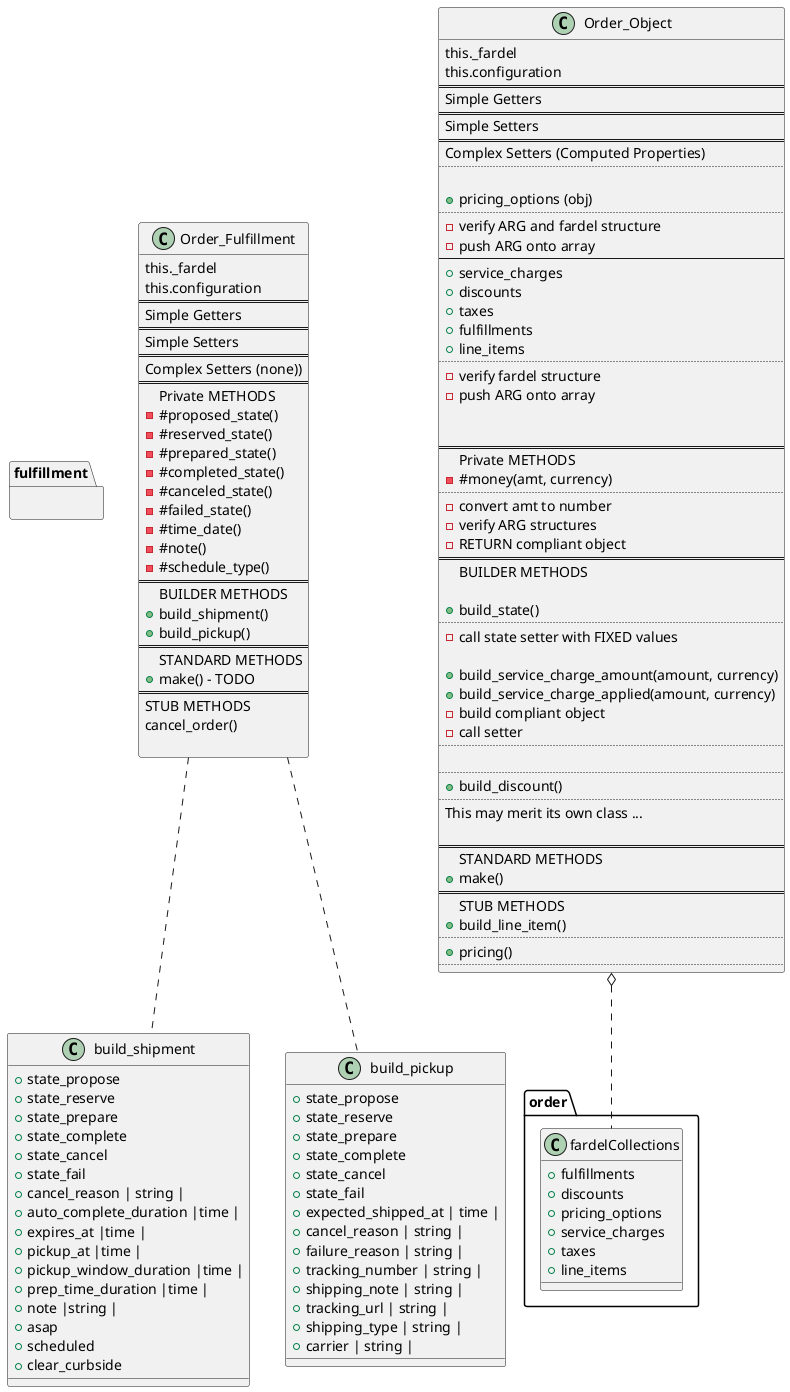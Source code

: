 @startuml
'https://plantuml.com/class-diagram


namespace fulfillment {
.Order_Fulfillment .. .build_shipment
.Order_Fulfillment .. .build_pickup
}

namespace order {
.Order_Object o.. fardelCollections

object fardelCollections{
  + fulfillments
  + discounts
  + pricing_options
  + service_charges
  + taxes
  + line_items
}

}


class Order_Object{
this._fardel
this.configuration
==
Simple Getters
==
Simple Setters
==
Complex Setters (Computed Properties)
..

+ pricing_options (obj)
..
- verify ARG and fardel structure
- push ARG onto array
--
+ service_charges
+ discounts
+ taxes
+ fulfillments
+ line_items
..
- verify fardel structure
- push ARG onto array


==
Private METHODS
- #money(amt, currency)
..
-convert amt to number
- verify ARG structures
- RETURN compliant object
==
BUILDER METHODS

+ build_state()
..
- call state setter with FIXED values

+ build_service_charge_amount(amount, currency)
+ build_service_charge_applied(amount, currency)
- build compliant object
- call setter
..

..
+ build_discount()
..
This may merit its own class ...

==
STANDARD METHODS
+ make()
==
STUB METHODS
+ build_line_item()
..
+ pricing()
..
}

class Order_Fulfillment {
this._fardel
this.configuration
==
Simple Getters
==
Simple Setters
==
Complex Setters (none))
==
Private METHODS
- #proposed_state()
- #reserved_state()
- #prepared_state()
- #completed_state()
- #canceled_state()
- #failed_state()
- #time_date()
- #note()
- #schedule_type()
==
BUILDER METHODS
+ build_shipment()
+ build_pickup()
==
STANDARD METHODS
+ make() - TODO
==
STUB METHODS
cancel_order()

}


object build_shipment {
+ state_propose
+ state_reserve
+ state_prepare
+ state_complete
+ state_cancel
+ state_fail
+ cancel_reason | string |
+ auto_complete_duration |time |
+ expires_at |time |
+ pickup_at |time |
+ pickup_window_duration |time |
+ prep_time_duration |time |
+ note |string |
+ asap
+ scheduled
+ clear_curbside

}

object build_pickup {
+ state_propose
+ state_reserve
+ state_prepare
+ state_complete
+ state_cancel
+ state_fail
+ expected_shipped_at | time |
+ cancel_reason | string |
+ failure_reason | string |
+ tracking_number | string |
+ shipping_note | string |
+ tracking_url | string |
+ shipping_type | string |
+ carrier | string |
}


@enduml